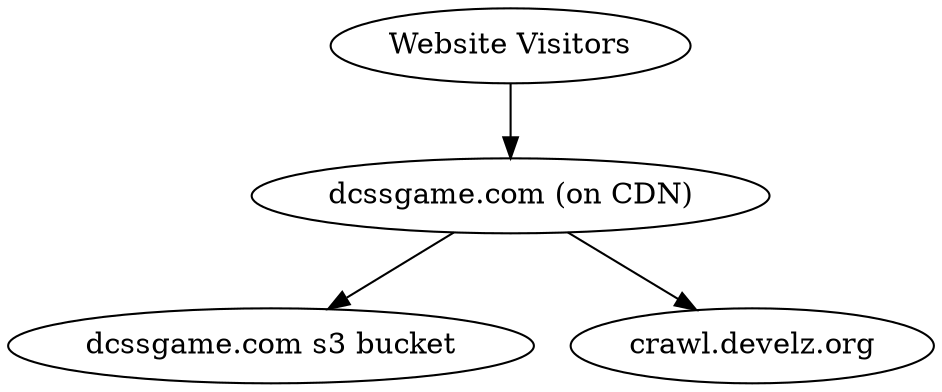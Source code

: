 digraph G {
    user [label="Website Visitors"];
    cdn [label="dcssgame.com (on CDN)"];
    s3 [label="dcssgame.com s3 bucket"];
    cdo [label="crawl.develz.org"];

    user -> cdn;
    cdn -> s3;
    cdn -> cdo;
}
